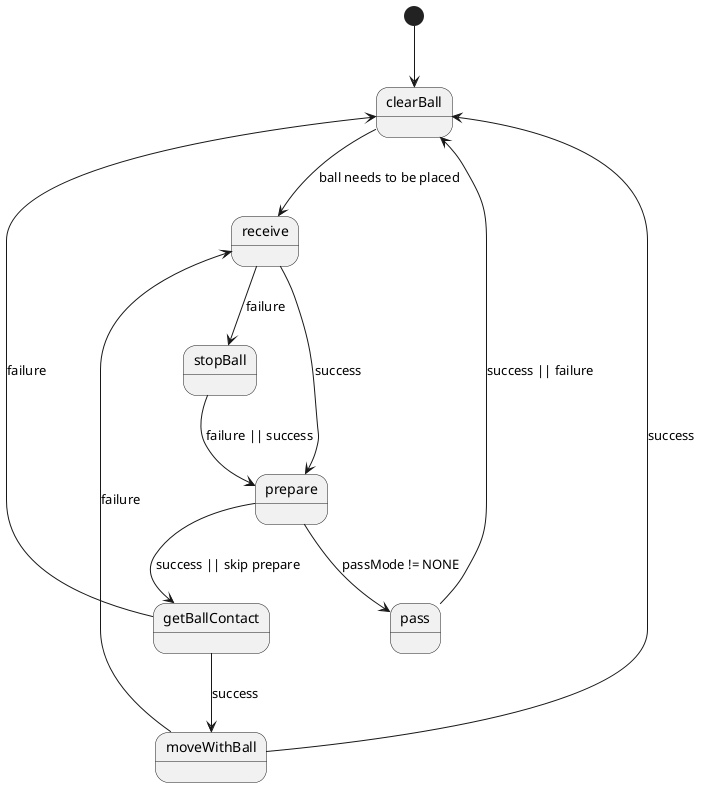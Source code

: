 @startuml
[*] --> clearBall
clearBall-->receive: ball needs to be placed
receive-->prepare: success
receive-->stopBall: failure
prepare-->getBallContact: success || skip prepare
prepare-->pass: passMode != NONE
stopBall-->prepare: failure || success
getBallContact-->moveWithBall: success
getBallContact-->clearBall: failure
moveWithBall-->clearBall: success
moveWithBall-->receive: failure
pass-->clearBall: success || failure
@enduml
